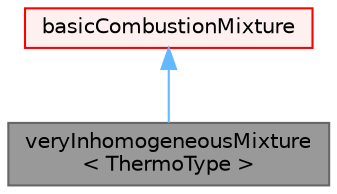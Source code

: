 digraph "veryInhomogeneousMixture&lt; ThermoType &gt;"
{
 // LATEX_PDF_SIZE
  bgcolor="transparent";
  edge [fontname=Helvetica,fontsize=10,labelfontname=Helvetica,labelfontsize=10];
  node [fontname=Helvetica,fontsize=10,shape=box,height=0.2,width=0.4];
  Node1 [id="Node000001",label="veryInhomogeneousMixture\l\< ThermoType \>",height=0.2,width=0.4,color="gray40", fillcolor="grey60", style="filled", fontcolor="black",tooltip="The very inhomogeneous mixture contains species (\"ft\", \"fu\", \"b\")."];
  Node2 -> Node1 [id="edge1_Node000001_Node000002",dir="back",color="steelblue1",style="solid",tooltip=" "];
  Node2 [id="Node000002",label="basicCombustionMixture",height=0.2,width=0.4,color="red", fillcolor="#FFF0F0", style="filled",URL="$classFoam_1_1basicCombustionMixture.html",tooltip="Specialization of the basicSpecieMixture for combustion."];
}
